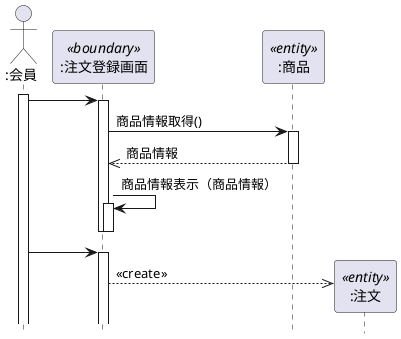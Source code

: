 @startuml
hide footbox
Actor ":会員" as a1
participant ":注文登録画面" as a2 <<boundary>>
participant ":商品" as a3 <<entity>>
participant ":注文" as a4 <<entity>>
activate a1
a1->a2
    activate a2
       
    a2->a3:商品情報取得()
    activate a3
    a3-->>a2:商品情報
     deactivate a3
    a2->a2:商品情報表示（商品情報）
     activate a2
     deactivate a2
    deactivate a2
    a1->a2:
    activate a2
    create a4
    a2-->>a4:<<create>>
   
@enduml
